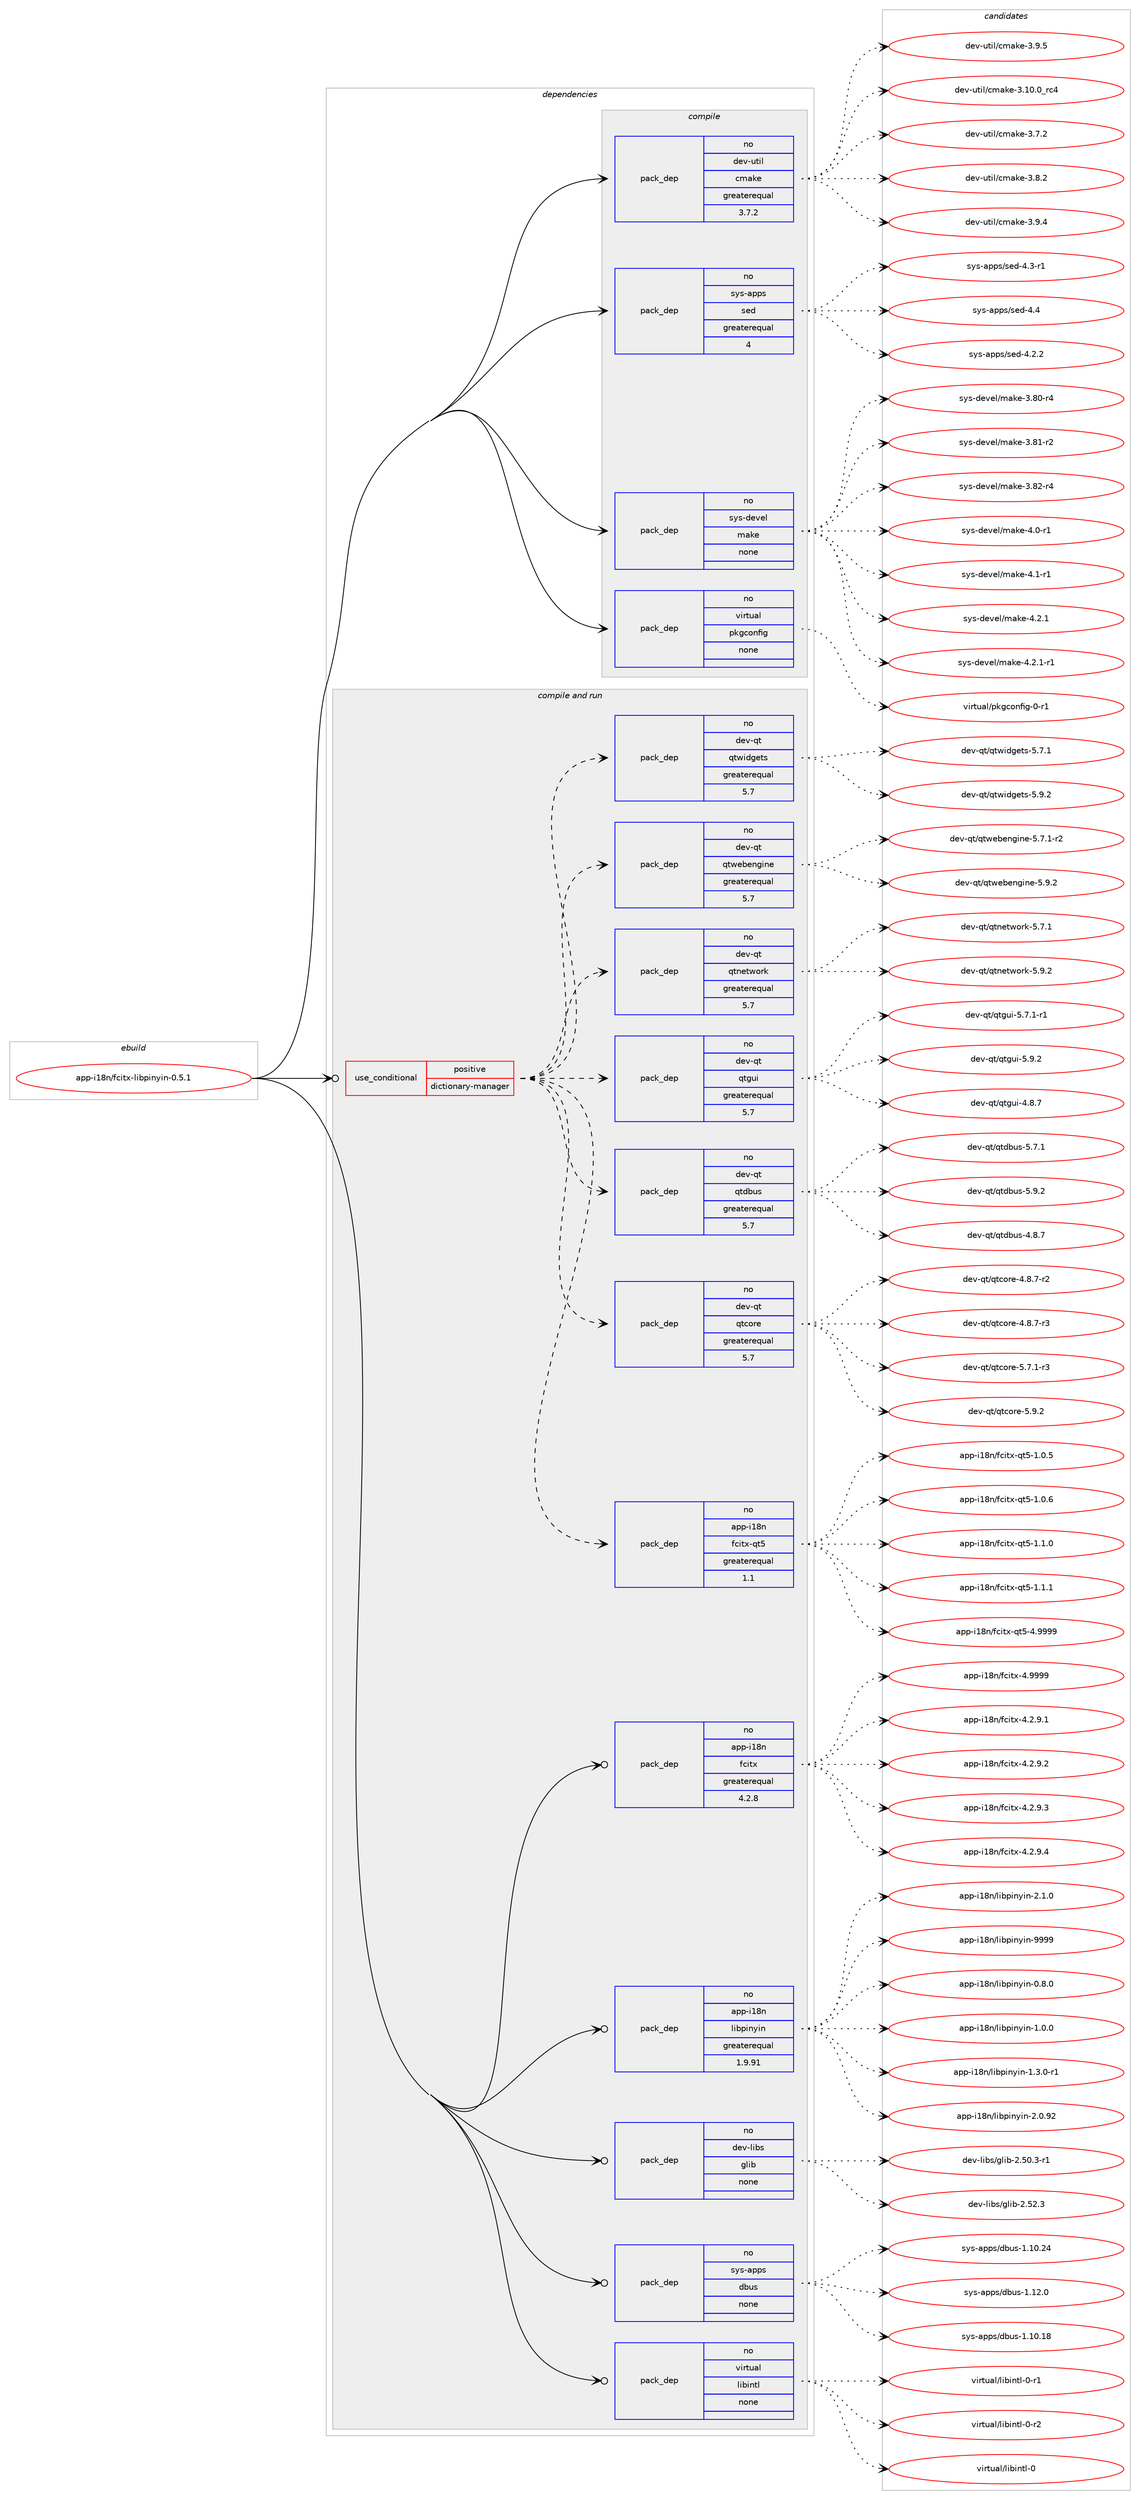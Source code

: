 digraph prolog {

# *************
# Graph options
# *************

newrank=true;
concentrate=true;
compound=true;
graph [rankdir=LR,fontname=Helvetica,fontsize=10,ranksep=1.5];#, ranksep=2.5, nodesep=0.2];
edge  [arrowhead=vee];
node  [fontname=Helvetica,fontsize=10];

# **********
# The ebuild
# **********

subgraph cluster_leftcol {
color=gray;
rank=same;
label=<<i>ebuild</i>>;
id [label="app-i18n/fcitx-libpinyin-0.5.1", color=red, width=4, href="../app-i18n/fcitx-libpinyin-0.5.1.svg"];
}

# ****************
# The dependencies
# ****************

subgraph cluster_midcol {
color=gray;
label=<<i>dependencies</i>>;
subgraph cluster_compile {
fillcolor="#eeeeee";
style=filled;
label=<<i>compile</i>>;
subgraph pack29519 {
dependency41860 [label=<<TABLE BORDER="0" CELLBORDER="1" CELLSPACING="0" CELLPADDING="4" WIDTH="220"><TR><TD ROWSPAN="6" CELLPADDING="30">pack_dep</TD></TR><TR><TD WIDTH="110">no</TD></TR><TR><TD>dev-util</TD></TR><TR><TD>cmake</TD></TR><TR><TD>greaterequal</TD></TR><TR><TD>3.7.2</TD></TR></TABLE>>, shape=none, color=blue];
}
id:e -> dependency41860:w [weight=20,style="solid",arrowhead="vee"];
subgraph pack29520 {
dependency41861 [label=<<TABLE BORDER="0" CELLBORDER="1" CELLSPACING="0" CELLPADDING="4" WIDTH="220"><TR><TD ROWSPAN="6" CELLPADDING="30">pack_dep</TD></TR><TR><TD WIDTH="110">no</TD></TR><TR><TD>sys-apps</TD></TR><TR><TD>sed</TD></TR><TR><TD>greaterequal</TD></TR><TR><TD>4</TD></TR></TABLE>>, shape=none, color=blue];
}
id:e -> dependency41861:w [weight=20,style="solid",arrowhead="vee"];
subgraph pack29521 {
dependency41862 [label=<<TABLE BORDER="0" CELLBORDER="1" CELLSPACING="0" CELLPADDING="4" WIDTH="220"><TR><TD ROWSPAN="6" CELLPADDING="30">pack_dep</TD></TR><TR><TD WIDTH="110">no</TD></TR><TR><TD>sys-devel</TD></TR><TR><TD>make</TD></TR><TR><TD>none</TD></TR><TR><TD></TD></TR></TABLE>>, shape=none, color=blue];
}
id:e -> dependency41862:w [weight=20,style="solid",arrowhead="vee"];
subgraph pack29522 {
dependency41863 [label=<<TABLE BORDER="0" CELLBORDER="1" CELLSPACING="0" CELLPADDING="4" WIDTH="220"><TR><TD ROWSPAN="6" CELLPADDING="30">pack_dep</TD></TR><TR><TD WIDTH="110">no</TD></TR><TR><TD>virtual</TD></TR><TR><TD>pkgconfig</TD></TR><TR><TD>none</TD></TR><TR><TD></TD></TR></TABLE>>, shape=none, color=blue];
}
id:e -> dependency41863:w [weight=20,style="solid",arrowhead="vee"];
}
subgraph cluster_compileandrun {
fillcolor="#eeeeee";
style=filled;
label=<<i>compile and run</i>>;
subgraph cond11695 {
dependency41864 [label=<<TABLE BORDER="0" CELLBORDER="1" CELLSPACING="0" CELLPADDING="4"><TR><TD ROWSPAN="3" CELLPADDING="10">use_conditional</TD></TR><TR><TD>positive</TD></TR><TR><TD>dictionary-manager</TD></TR></TABLE>>, shape=none, color=red];
subgraph pack29523 {
dependency41865 [label=<<TABLE BORDER="0" CELLBORDER="1" CELLSPACING="0" CELLPADDING="4" WIDTH="220"><TR><TD ROWSPAN="6" CELLPADDING="30">pack_dep</TD></TR><TR><TD WIDTH="110">no</TD></TR><TR><TD>app-i18n</TD></TR><TR><TD>fcitx-qt5</TD></TR><TR><TD>greaterequal</TD></TR><TR><TD>1.1</TD></TR></TABLE>>, shape=none, color=blue];
}
dependency41864:e -> dependency41865:w [weight=20,style="dashed",arrowhead="vee"];
subgraph pack29524 {
dependency41866 [label=<<TABLE BORDER="0" CELLBORDER="1" CELLSPACING="0" CELLPADDING="4" WIDTH="220"><TR><TD ROWSPAN="6" CELLPADDING="30">pack_dep</TD></TR><TR><TD WIDTH="110">no</TD></TR><TR><TD>dev-qt</TD></TR><TR><TD>qtcore</TD></TR><TR><TD>greaterequal</TD></TR><TR><TD>5.7</TD></TR></TABLE>>, shape=none, color=blue];
}
dependency41864:e -> dependency41866:w [weight=20,style="dashed",arrowhead="vee"];
subgraph pack29525 {
dependency41867 [label=<<TABLE BORDER="0" CELLBORDER="1" CELLSPACING="0" CELLPADDING="4" WIDTH="220"><TR><TD ROWSPAN="6" CELLPADDING="30">pack_dep</TD></TR><TR><TD WIDTH="110">no</TD></TR><TR><TD>dev-qt</TD></TR><TR><TD>qtdbus</TD></TR><TR><TD>greaterequal</TD></TR><TR><TD>5.7</TD></TR></TABLE>>, shape=none, color=blue];
}
dependency41864:e -> dependency41867:w [weight=20,style="dashed",arrowhead="vee"];
subgraph pack29526 {
dependency41868 [label=<<TABLE BORDER="0" CELLBORDER="1" CELLSPACING="0" CELLPADDING="4" WIDTH="220"><TR><TD ROWSPAN="6" CELLPADDING="30">pack_dep</TD></TR><TR><TD WIDTH="110">no</TD></TR><TR><TD>dev-qt</TD></TR><TR><TD>qtgui</TD></TR><TR><TD>greaterequal</TD></TR><TR><TD>5.7</TD></TR></TABLE>>, shape=none, color=blue];
}
dependency41864:e -> dependency41868:w [weight=20,style="dashed",arrowhead="vee"];
subgraph pack29527 {
dependency41869 [label=<<TABLE BORDER="0" CELLBORDER="1" CELLSPACING="0" CELLPADDING="4" WIDTH="220"><TR><TD ROWSPAN="6" CELLPADDING="30">pack_dep</TD></TR><TR><TD WIDTH="110">no</TD></TR><TR><TD>dev-qt</TD></TR><TR><TD>qtnetwork</TD></TR><TR><TD>greaterequal</TD></TR><TR><TD>5.7</TD></TR></TABLE>>, shape=none, color=blue];
}
dependency41864:e -> dependency41869:w [weight=20,style="dashed",arrowhead="vee"];
subgraph pack29528 {
dependency41870 [label=<<TABLE BORDER="0" CELLBORDER="1" CELLSPACING="0" CELLPADDING="4" WIDTH="220"><TR><TD ROWSPAN="6" CELLPADDING="30">pack_dep</TD></TR><TR><TD WIDTH="110">no</TD></TR><TR><TD>dev-qt</TD></TR><TR><TD>qtwebengine</TD></TR><TR><TD>greaterequal</TD></TR><TR><TD>5.7</TD></TR></TABLE>>, shape=none, color=blue];
}
dependency41864:e -> dependency41870:w [weight=20,style="dashed",arrowhead="vee"];
subgraph pack29529 {
dependency41871 [label=<<TABLE BORDER="0" CELLBORDER="1" CELLSPACING="0" CELLPADDING="4" WIDTH="220"><TR><TD ROWSPAN="6" CELLPADDING="30">pack_dep</TD></TR><TR><TD WIDTH="110">no</TD></TR><TR><TD>dev-qt</TD></TR><TR><TD>qtwidgets</TD></TR><TR><TD>greaterequal</TD></TR><TR><TD>5.7</TD></TR></TABLE>>, shape=none, color=blue];
}
dependency41864:e -> dependency41871:w [weight=20,style="dashed",arrowhead="vee"];
}
id:e -> dependency41864:w [weight=20,style="solid",arrowhead="odotvee"];
subgraph pack29530 {
dependency41872 [label=<<TABLE BORDER="0" CELLBORDER="1" CELLSPACING="0" CELLPADDING="4" WIDTH="220"><TR><TD ROWSPAN="6" CELLPADDING="30">pack_dep</TD></TR><TR><TD WIDTH="110">no</TD></TR><TR><TD>app-i18n</TD></TR><TR><TD>fcitx</TD></TR><TR><TD>greaterequal</TD></TR><TR><TD>4.2.8</TD></TR></TABLE>>, shape=none, color=blue];
}
id:e -> dependency41872:w [weight=20,style="solid",arrowhead="odotvee"];
subgraph pack29531 {
dependency41873 [label=<<TABLE BORDER="0" CELLBORDER="1" CELLSPACING="0" CELLPADDING="4" WIDTH="220"><TR><TD ROWSPAN="6" CELLPADDING="30">pack_dep</TD></TR><TR><TD WIDTH="110">no</TD></TR><TR><TD>app-i18n</TD></TR><TR><TD>libpinyin</TD></TR><TR><TD>greaterequal</TD></TR><TR><TD>1.9.91</TD></TR></TABLE>>, shape=none, color=blue];
}
id:e -> dependency41873:w [weight=20,style="solid",arrowhead="odotvee"];
subgraph pack29532 {
dependency41874 [label=<<TABLE BORDER="0" CELLBORDER="1" CELLSPACING="0" CELLPADDING="4" WIDTH="220"><TR><TD ROWSPAN="6" CELLPADDING="30">pack_dep</TD></TR><TR><TD WIDTH="110">no</TD></TR><TR><TD>dev-libs</TD></TR><TR><TD>glib</TD></TR><TR><TD>none</TD></TR><TR><TD></TD></TR></TABLE>>, shape=none, color=blue];
}
id:e -> dependency41874:w [weight=20,style="solid",arrowhead="odotvee"];
subgraph pack29533 {
dependency41875 [label=<<TABLE BORDER="0" CELLBORDER="1" CELLSPACING="0" CELLPADDING="4" WIDTH="220"><TR><TD ROWSPAN="6" CELLPADDING="30">pack_dep</TD></TR><TR><TD WIDTH="110">no</TD></TR><TR><TD>sys-apps</TD></TR><TR><TD>dbus</TD></TR><TR><TD>none</TD></TR><TR><TD></TD></TR></TABLE>>, shape=none, color=blue];
}
id:e -> dependency41875:w [weight=20,style="solid",arrowhead="odotvee"];
subgraph pack29534 {
dependency41876 [label=<<TABLE BORDER="0" CELLBORDER="1" CELLSPACING="0" CELLPADDING="4" WIDTH="220"><TR><TD ROWSPAN="6" CELLPADDING="30">pack_dep</TD></TR><TR><TD WIDTH="110">no</TD></TR><TR><TD>virtual</TD></TR><TR><TD>libintl</TD></TR><TR><TD>none</TD></TR><TR><TD></TD></TR></TABLE>>, shape=none, color=blue];
}
id:e -> dependency41876:w [weight=20,style="solid",arrowhead="odotvee"];
}
subgraph cluster_run {
fillcolor="#eeeeee";
style=filled;
label=<<i>run</i>>;
}
}

# **************
# The candidates
# **************

subgraph cluster_choices {
rank=same;
color=gray;
label=<<i>candidates</i>>;

subgraph choice29519 {
color=black;
nodesep=1;
choice1001011184511711610510847991099710710145514649484648951149952 [label="dev-util/cmake-3.10.0_rc4", color=red, width=4,href="../dev-util/cmake-3.10.0_rc4.svg"];
choice10010111845117116105108479910997107101455146554650 [label="dev-util/cmake-3.7.2", color=red, width=4,href="../dev-util/cmake-3.7.2.svg"];
choice10010111845117116105108479910997107101455146564650 [label="dev-util/cmake-3.8.2", color=red, width=4,href="../dev-util/cmake-3.8.2.svg"];
choice10010111845117116105108479910997107101455146574652 [label="dev-util/cmake-3.9.4", color=red, width=4,href="../dev-util/cmake-3.9.4.svg"];
choice10010111845117116105108479910997107101455146574653 [label="dev-util/cmake-3.9.5", color=red, width=4,href="../dev-util/cmake-3.9.5.svg"];
dependency41860:e -> choice1001011184511711610510847991099710710145514649484648951149952:w [style=dotted,weight="100"];
dependency41860:e -> choice10010111845117116105108479910997107101455146554650:w [style=dotted,weight="100"];
dependency41860:e -> choice10010111845117116105108479910997107101455146564650:w [style=dotted,weight="100"];
dependency41860:e -> choice10010111845117116105108479910997107101455146574652:w [style=dotted,weight="100"];
dependency41860:e -> choice10010111845117116105108479910997107101455146574653:w [style=dotted,weight="100"];
}
subgraph choice29520 {
color=black;
nodesep=1;
choice115121115459711211211547115101100455246504650 [label="sys-apps/sed-4.2.2", color=red, width=4,href="../sys-apps/sed-4.2.2.svg"];
choice115121115459711211211547115101100455246514511449 [label="sys-apps/sed-4.3-r1", color=red, width=4,href="../sys-apps/sed-4.3-r1.svg"];
choice11512111545971121121154711510110045524652 [label="sys-apps/sed-4.4", color=red, width=4,href="../sys-apps/sed-4.4.svg"];
dependency41861:e -> choice115121115459711211211547115101100455246504650:w [style=dotted,weight="100"];
dependency41861:e -> choice115121115459711211211547115101100455246514511449:w [style=dotted,weight="100"];
dependency41861:e -> choice11512111545971121121154711510110045524652:w [style=dotted,weight="100"];
}
subgraph choice29521 {
color=black;
nodesep=1;
choice11512111545100101118101108471099710710145514656484511452 [label="sys-devel/make-3.80-r4", color=red, width=4,href="../sys-devel/make-3.80-r4.svg"];
choice11512111545100101118101108471099710710145514656494511450 [label="sys-devel/make-3.81-r2", color=red, width=4,href="../sys-devel/make-3.81-r2.svg"];
choice11512111545100101118101108471099710710145514656504511452 [label="sys-devel/make-3.82-r4", color=red, width=4,href="../sys-devel/make-3.82-r4.svg"];
choice115121115451001011181011084710997107101455246484511449 [label="sys-devel/make-4.0-r1", color=red, width=4,href="../sys-devel/make-4.0-r1.svg"];
choice115121115451001011181011084710997107101455246494511449 [label="sys-devel/make-4.1-r1", color=red, width=4,href="../sys-devel/make-4.1-r1.svg"];
choice115121115451001011181011084710997107101455246504649 [label="sys-devel/make-4.2.1", color=red, width=4,href="../sys-devel/make-4.2.1.svg"];
choice1151211154510010111810110847109971071014552465046494511449 [label="sys-devel/make-4.2.1-r1", color=red, width=4,href="../sys-devel/make-4.2.1-r1.svg"];
dependency41862:e -> choice11512111545100101118101108471099710710145514656484511452:w [style=dotted,weight="100"];
dependency41862:e -> choice11512111545100101118101108471099710710145514656494511450:w [style=dotted,weight="100"];
dependency41862:e -> choice11512111545100101118101108471099710710145514656504511452:w [style=dotted,weight="100"];
dependency41862:e -> choice115121115451001011181011084710997107101455246484511449:w [style=dotted,weight="100"];
dependency41862:e -> choice115121115451001011181011084710997107101455246494511449:w [style=dotted,weight="100"];
dependency41862:e -> choice115121115451001011181011084710997107101455246504649:w [style=dotted,weight="100"];
dependency41862:e -> choice1151211154510010111810110847109971071014552465046494511449:w [style=dotted,weight="100"];
}
subgraph choice29522 {
color=black;
nodesep=1;
choice11810511411611797108471121071039911111010210510345484511449 [label="virtual/pkgconfig-0-r1", color=red, width=4,href="../virtual/pkgconfig-0-r1.svg"];
dependency41863:e -> choice11810511411611797108471121071039911111010210510345484511449:w [style=dotted,weight="100"];
}
subgraph choice29523 {
color=black;
nodesep=1;
choice9711211245105495611047102991051161204511311653454946484653 [label="app-i18n/fcitx-qt5-1.0.5", color=red, width=4,href="../app-i18n/fcitx-qt5-1.0.5.svg"];
choice9711211245105495611047102991051161204511311653454946484654 [label="app-i18n/fcitx-qt5-1.0.6", color=red, width=4,href="../app-i18n/fcitx-qt5-1.0.6.svg"];
choice9711211245105495611047102991051161204511311653454946494648 [label="app-i18n/fcitx-qt5-1.1.0", color=red, width=4,href="../app-i18n/fcitx-qt5-1.1.0.svg"];
choice9711211245105495611047102991051161204511311653454946494649 [label="app-i18n/fcitx-qt5-1.1.1", color=red, width=4,href="../app-i18n/fcitx-qt5-1.1.1.svg"];
choice971121124510549561104710299105116120451131165345524657575757 [label="app-i18n/fcitx-qt5-4.9999", color=red, width=4,href="../app-i18n/fcitx-qt5-4.9999.svg"];
dependency41865:e -> choice9711211245105495611047102991051161204511311653454946484653:w [style=dotted,weight="100"];
dependency41865:e -> choice9711211245105495611047102991051161204511311653454946484654:w [style=dotted,weight="100"];
dependency41865:e -> choice9711211245105495611047102991051161204511311653454946494648:w [style=dotted,weight="100"];
dependency41865:e -> choice9711211245105495611047102991051161204511311653454946494649:w [style=dotted,weight="100"];
dependency41865:e -> choice971121124510549561104710299105116120451131165345524657575757:w [style=dotted,weight="100"];
}
subgraph choice29524 {
color=black;
nodesep=1;
choice1001011184511311647113116991111141014552465646554511450 [label="dev-qt/qtcore-4.8.7-r2", color=red, width=4,href="../dev-qt/qtcore-4.8.7-r2.svg"];
choice1001011184511311647113116991111141014552465646554511451 [label="dev-qt/qtcore-4.8.7-r3", color=red, width=4,href="../dev-qt/qtcore-4.8.7-r3.svg"];
choice1001011184511311647113116991111141014553465546494511451 [label="dev-qt/qtcore-5.7.1-r3", color=red, width=4,href="../dev-qt/qtcore-5.7.1-r3.svg"];
choice100101118451131164711311699111114101455346574650 [label="dev-qt/qtcore-5.9.2", color=red, width=4,href="../dev-qt/qtcore-5.9.2.svg"];
dependency41866:e -> choice1001011184511311647113116991111141014552465646554511450:w [style=dotted,weight="100"];
dependency41866:e -> choice1001011184511311647113116991111141014552465646554511451:w [style=dotted,weight="100"];
dependency41866:e -> choice1001011184511311647113116991111141014553465546494511451:w [style=dotted,weight="100"];
dependency41866:e -> choice100101118451131164711311699111114101455346574650:w [style=dotted,weight="100"];
}
subgraph choice29525 {
color=black;
nodesep=1;
choice100101118451131164711311610098117115455246564655 [label="dev-qt/qtdbus-4.8.7", color=red, width=4,href="../dev-qt/qtdbus-4.8.7.svg"];
choice100101118451131164711311610098117115455346554649 [label="dev-qt/qtdbus-5.7.1", color=red, width=4,href="../dev-qt/qtdbus-5.7.1.svg"];
choice100101118451131164711311610098117115455346574650 [label="dev-qt/qtdbus-5.9.2", color=red, width=4,href="../dev-qt/qtdbus-5.9.2.svg"];
dependency41867:e -> choice100101118451131164711311610098117115455246564655:w [style=dotted,weight="100"];
dependency41867:e -> choice100101118451131164711311610098117115455346554649:w [style=dotted,weight="100"];
dependency41867:e -> choice100101118451131164711311610098117115455346574650:w [style=dotted,weight="100"];
}
subgraph choice29526 {
color=black;
nodesep=1;
choice1001011184511311647113116103117105455246564655 [label="dev-qt/qtgui-4.8.7", color=red, width=4,href="../dev-qt/qtgui-4.8.7.svg"];
choice10010111845113116471131161031171054553465546494511449 [label="dev-qt/qtgui-5.7.1-r1", color=red, width=4,href="../dev-qt/qtgui-5.7.1-r1.svg"];
choice1001011184511311647113116103117105455346574650 [label="dev-qt/qtgui-5.9.2", color=red, width=4,href="../dev-qt/qtgui-5.9.2.svg"];
dependency41868:e -> choice1001011184511311647113116103117105455246564655:w [style=dotted,weight="100"];
dependency41868:e -> choice10010111845113116471131161031171054553465546494511449:w [style=dotted,weight="100"];
dependency41868:e -> choice1001011184511311647113116103117105455346574650:w [style=dotted,weight="100"];
}
subgraph choice29527 {
color=black;
nodesep=1;
choice1001011184511311647113116110101116119111114107455346554649 [label="dev-qt/qtnetwork-5.7.1", color=red, width=4,href="../dev-qt/qtnetwork-5.7.1.svg"];
choice1001011184511311647113116110101116119111114107455346574650 [label="dev-qt/qtnetwork-5.9.2", color=red, width=4,href="../dev-qt/qtnetwork-5.9.2.svg"];
dependency41869:e -> choice1001011184511311647113116110101116119111114107455346554649:w [style=dotted,weight="100"];
dependency41869:e -> choice1001011184511311647113116110101116119111114107455346574650:w [style=dotted,weight="100"];
}
subgraph choice29528 {
color=black;
nodesep=1;
choice1001011184511311647113116119101981011101031051101014553465546494511450 [label="dev-qt/qtwebengine-5.7.1-r2", color=red, width=4,href="../dev-qt/qtwebengine-5.7.1-r2.svg"];
choice100101118451131164711311611910198101110103105110101455346574650 [label="dev-qt/qtwebengine-5.9.2", color=red, width=4,href="../dev-qt/qtwebengine-5.9.2.svg"];
dependency41870:e -> choice1001011184511311647113116119101981011101031051101014553465546494511450:w [style=dotted,weight="100"];
dependency41870:e -> choice100101118451131164711311611910198101110103105110101455346574650:w [style=dotted,weight="100"];
}
subgraph choice29529 {
color=black;
nodesep=1;
choice1001011184511311647113116119105100103101116115455346554649 [label="dev-qt/qtwidgets-5.7.1", color=red, width=4,href="../dev-qt/qtwidgets-5.7.1.svg"];
choice1001011184511311647113116119105100103101116115455346574650 [label="dev-qt/qtwidgets-5.9.2", color=red, width=4,href="../dev-qt/qtwidgets-5.9.2.svg"];
dependency41871:e -> choice1001011184511311647113116119105100103101116115455346554649:w [style=dotted,weight="100"];
dependency41871:e -> choice1001011184511311647113116119105100103101116115455346574650:w [style=dotted,weight="100"];
}
subgraph choice29530 {
color=black;
nodesep=1;
choice9711211245105495611047102991051161204552465046574649 [label="app-i18n/fcitx-4.2.9.1", color=red, width=4,href="../app-i18n/fcitx-4.2.9.1.svg"];
choice9711211245105495611047102991051161204552465046574650 [label="app-i18n/fcitx-4.2.9.2", color=red, width=4,href="../app-i18n/fcitx-4.2.9.2.svg"];
choice9711211245105495611047102991051161204552465046574651 [label="app-i18n/fcitx-4.2.9.3", color=red, width=4,href="../app-i18n/fcitx-4.2.9.3.svg"];
choice9711211245105495611047102991051161204552465046574652 [label="app-i18n/fcitx-4.2.9.4", color=red, width=4,href="../app-i18n/fcitx-4.2.9.4.svg"];
choice97112112451054956110471029910511612045524657575757 [label="app-i18n/fcitx-4.9999", color=red, width=4,href="../app-i18n/fcitx-4.9999.svg"];
dependency41872:e -> choice9711211245105495611047102991051161204552465046574649:w [style=dotted,weight="100"];
dependency41872:e -> choice9711211245105495611047102991051161204552465046574650:w [style=dotted,weight="100"];
dependency41872:e -> choice9711211245105495611047102991051161204552465046574651:w [style=dotted,weight="100"];
dependency41872:e -> choice9711211245105495611047102991051161204552465046574652:w [style=dotted,weight="100"];
dependency41872:e -> choice97112112451054956110471029910511612045524657575757:w [style=dotted,weight="100"];
}
subgraph choice29531 {
color=black;
nodesep=1;
choice971121124510549561104710810598112105110121105110454846564648 [label="app-i18n/libpinyin-0.8.0", color=red, width=4,href="../app-i18n/libpinyin-0.8.0.svg"];
choice971121124510549561104710810598112105110121105110454946484648 [label="app-i18n/libpinyin-1.0.0", color=red, width=4,href="../app-i18n/libpinyin-1.0.0.svg"];
choice9711211245105495611047108105981121051101211051104549465146484511449 [label="app-i18n/libpinyin-1.3.0-r1", color=red, width=4,href="../app-i18n/libpinyin-1.3.0-r1.svg"];
choice97112112451054956110471081059811210511012110511045504648465750 [label="app-i18n/libpinyin-2.0.92", color=red, width=4,href="../app-i18n/libpinyin-2.0.92.svg"];
choice971121124510549561104710810598112105110121105110455046494648 [label="app-i18n/libpinyin-2.1.0", color=red, width=4,href="../app-i18n/libpinyin-2.1.0.svg"];
choice9711211245105495611047108105981121051101211051104557575757 [label="app-i18n/libpinyin-9999", color=red, width=4,href="../app-i18n/libpinyin-9999.svg"];
dependency41873:e -> choice971121124510549561104710810598112105110121105110454846564648:w [style=dotted,weight="100"];
dependency41873:e -> choice971121124510549561104710810598112105110121105110454946484648:w [style=dotted,weight="100"];
dependency41873:e -> choice9711211245105495611047108105981121051101211051104549465146484511449:w [style=dotted,weight="100"];
dependency41873:e -> choice97112112451054956110471081059811210511012110511045504648465750:w [style=dotted,weight="100"];
dependency41873:e -> choice971121124510549561104710810598112105110121105110455046494648:w [style=dotted,weight="100"];
dependency41873:e -> choice9711211245105495611047108105981121051101211051104557575757:w [style=dotted,weight="100"];
}
subgraph choice29532 {
color=black;
nodesep=1;
choice10010111845108105981154710310810598455046534846514511449 [label="dev-libs/glib-2.50.3-r1", color=red, width=4,href="../dev-libs/glib-2.50.3-r1.svg"];
choice1001011184510810598115471031081059845504653504651 [label="dev-libs/glib-2.52.3", color=red, width=4,href="../dev-libs/glib-2.52.3.svg"];
dependency41874:e -> choice10010111845108105981154710310810598455046534846514511449:w [style=dotted,weight="100"];
dependency41874:e -> choice1001011184510810598115471031081059845504653504651:w [style=dotted,weight="100"];
}
subgraph choice29533 {
color=black;
nodesep=1;
choice115121115459711211211547100981171154549464948464956 [label="sys-apps/dbus-1.10.18", color=red, width=4,href="../sys-apps/dbus-1.10.18.svg"];
choice115121115459711211211547100981171154549464948465052 [label="sys-apps/dbus-1.10.24", color=red, width=4,href="../sys-apps/dbus-1.10.24.svg"];
choice1151211154597112112115471009811711545494649504648 [label="sys-apps/dbus-1.12.0", color=red, width=4,href="../sys-apps/dbus-1.12.0.svg"];
dependency41875:e -> choice115121115459711211211547100981171154549464948464956:w [style=dotted,weight="100"];
dependency41875:e -> choice115121115459711211211547100981171154549464948465052:w [style=dotted,weight="100"];
dependency41875:e -> choice1151211154597112112115471009811711545494649504648:w [style=dotted,weight="100"];
}
subgraph choice29534 {
color=black;
nodesep=1;
choice1181051141161179710847108105981051101161084548 [label="virtual/libintl-0", color=red, width=4,href="../virtual/libintl-0.svg"];
choice11810511411611797108471081059810511011610845484511449 [label="virtual/libintl-0-r1", color=red, width=4,href="../virtual/libintl-0-r1.svg"];
choice11810511411611797108471081059810511011610845484511450 [label="virtual/libintl-0-r2", color=red, width=4,href="../virtual/libintl-0-r2.svg"];
dependency41876:e -> choice1181051141161179710847108105981051101161084548:w [style=dotted,weight="100"];
dependency41876:e -> choice11810511411611797108471081059810511011610845484511449:w [style=dotted,weight="100"];
dependency41876:e -> choice11810511411611797108471081059810511011610845484511450:w [style=dotted,weight="100"];
}
}

}
